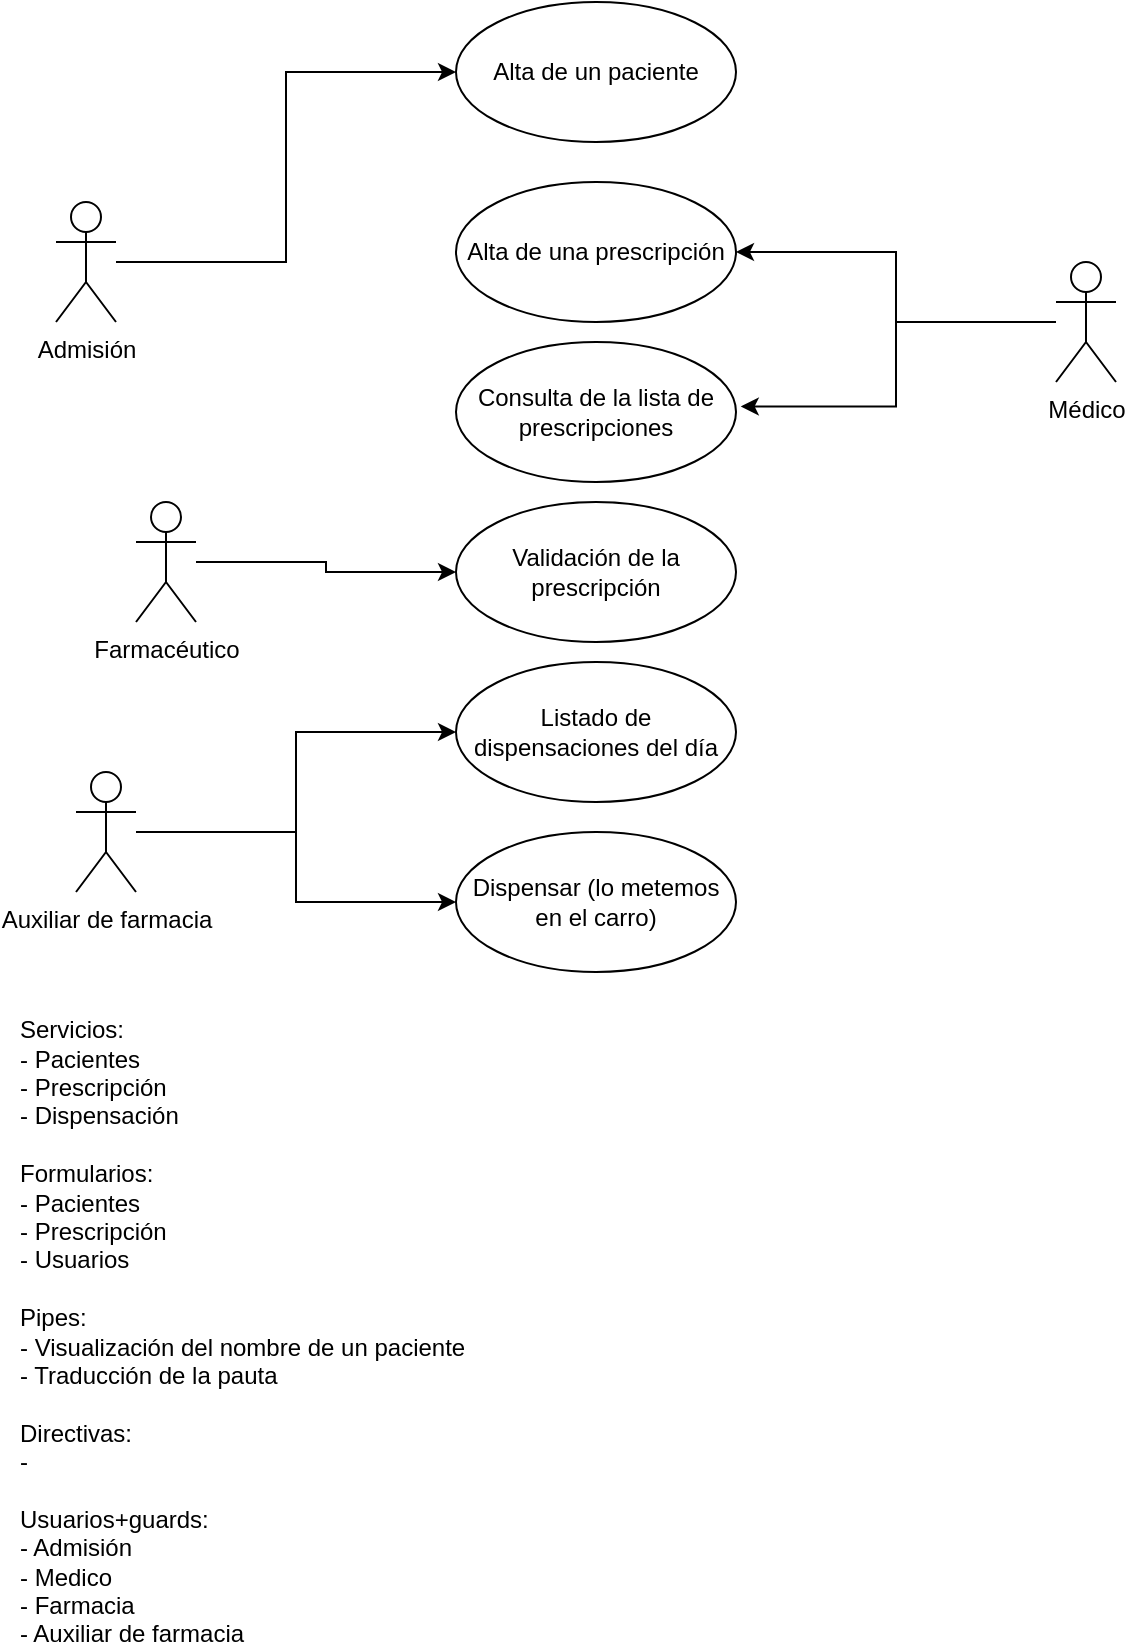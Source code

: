 <mxfile version="15.4.0" type="device"><diagram id="7FTsnZLkct44TrFYzSIT" name="Página-1"><mxGraphModel dx="826" dy="455" grid="1" gridSize="10" guides="1" tooltips="1" connect="1" arrows="1" fold="1" page="1" pageScale="1" pageWidth="827" pageHeight="1169" math="0" shadow="0"><root><mxCell id="0"/><mxCell id="1" parent="0"/><mxCell id="inG581Lcrrpxn-DZVPCe-1" value="Alta de un paciente" style="ellipse;whiteSpace=wrap;html=1;" vertex="1" parent="1"><mxGeometry x="300" y="170" width="140" height="70" as="geometry"/></mxCell><mxCell id="inG581Lcrrpxn-DZVPCe-2" value="Alta de una prescripción" style="ellipse;whiteSpace=wrap;html=1;" vertex="1" parent="1"><mxGeometry x="300" y="260" width="140" height="70" as="geometry"/></mxCell><mxCell id="inG581Lcrrpxn-DZVPCe-3" value="Validación de la prescripción" style="ellipse;whiteSpace=wrap;html=1;" vertex="1" parent="1"><mxGeometry x="300" y="420" width="140" height="70" as="geometry"/></mxCell><mxCell id="inG581Lcrrpxn-DZVPCe-4" value="Consulta de la lista de prescripciones" style="ellipse;whiteSpace=wrap;html=1;" vertex="1" parent="1"><mxGeometry x="300" y="340" width="140" height="70" as="geometry"/></mxCell><mxCell id="inG581Lcrrpxn-DZVPCe-5" value="Listado de dispensaciones del día" style="ellipse;whiteSpace=wrap;html=1;" vertex="1" parent="1"><mxGeometry x="300" y="500" width="140" height="70" as="geometry"/></mxCell><mxCell id="inG581Lcrrpxn-DZVPCe-6" value="Dispensar (lo metemos en el carro)" style="ellipse;whiteSpace=wrap;html=1;" vertex="1" parent="1"><mxGeometry x="300" y="585" width="140" height="70" as="geometry"/></mxCell><mxCell id="inG581Lcrrpxn-DZVPCe-8" style="edgeStyle=orthogonalEdgeStyle;rounded=0;orthogonalLoop=1;jettySize=auto;html=1;entryX=0;entryY=0.5;entryDx=0;entryDy=0;" edge="1" parent="1" source="inG581Lcrrpxn-DZVPCe-7" target="inG581Lcrrpxn-DZVPCe-1"><mxGeometry relative="1" as="geometry"/></mxCell><mxCell id="inG581Lcrrpxn-DZVPCe-7" value="Admisión" style="shape=umlActor;verticalLabelPosition=bottom;verticalAlign=top;html=1;" vertex="1" parent="1"><mxGeometry x="100" y="270" width="30" height="60" as="geometry"/></mxCell><mxCell id="inG581Lcrrpxn-DZVPCe-10" style="edgeStyle=orthogonalEdgeStyle;rounded=0;orthogonalLoop=1;jettySize=auto;html=1;entryX=1;entryY=0.5;entryDx=0;entryDy=0;" edge="1" parent="1" source="inG581Lcrrpxn-DZVPCe-9" target="inG581Lcrrpxn-DZVPCe-2"><mxGeometry relative="1" as="geometry"/></mxCell><mxCell id="inG581Lcrrpxn-DZVPCe-11" style="edgeStyle=orthogonalEdgeStyle;rounded=0;orthogonalLoop=1;jettySize=auto;html=1;entryX=1.017;entryY=0.46;entryDx=0;entryDy=0;entryPerimeter=0;" edge="1" parent="1" source="inG581Lcrrpxn-DZVPCe-9" target="inG581Lcrrpxn-DZVPCe-4"><mxGeometry relative="1" as="geometry"/></mxCell><mxCell id="inG581Lcrrpxn-DZVPCe-9" value="Médico" style="shape=umlActor;verticalLabelPosition=bottom;verticalAlign=top;html=1;" vertex="1" parent="1"><mxGeometry x="600" y="300" width="30" height="60" as="geometry"/></mxCell><mxCell id="inG581Lcrrpxn-DZVPCe-14" style="edgeStyle=orthogonalEdgeStyle;rounded=0;orthogonalLoop=1;jettySize=auto;html=1;" edge="1" parent="1" source="inG581Lcrrpxn-DZVPCe-12" target="inG581Lcrrpxn-DZVPCe-3"><mxGeometry relative="1" as="geometry"/></mxCell><mxCell id="inG581Lcrrpxn-DZVPCe-12" value="Farmacéutico" style="shape=umlActor;verticalLabelPosition=bottom;verticalAlign=top;html=1;" vertex="1" parent="1"><mxGeometry x="140" y="420" width="30" height="60" as="geometry"/></mxCell><mxCell id="inG581Lcrrpxn-DZVPCe-15" style="edgeStyle=orthogonalEdgeStyle;rounded=0;orthogonalLoop=1;jettySize=auto;html=1;" edge="1" parent="1" source="inG581Lcrrpxn-DZVPCe-13" target="inG581Lcrrpxn-DZVPCe-5"><mxGeometry relative="1" as="geometry"/></mxCell><mxCell id="inG581Lcrrpxn-DZVPCe-16" style="edgeStyle=orthogonalEdgeStyle;rounded=0;orthogonalLoop=1;jettySize=auto;html=1;entryX=0;entryY=0.5;entryDx=0;entryDy=0;" edge="1" parent="1" source="inG581Lcrrpxn-DZVPCe-13" target="inG581Lcrrpxn-DZVPCe-6"><mxGeometry relative="1" as="geometry"/></mxCell><mxCell id="inG581Lcrrpxn-DZVPCe-13" value="Auxiliar de farmacia" style="shape=umlActor;verticalLabelPosition=bottom;verticalAlign=top;html=1;" vertex="1" parent="1"><mxGeometry x="110" y="555" width="30" height="60" as="geometry"/></mxCell><mxCell id="inG581Lcrrpxn-DZVPCe-17" value="Servicios:&lt;br&gt;- Pacientes&lt;br&gt;- Prescripción&lt;br&gt;- Dispensación&lt;br&gt;&lt;br&gt;Formularios:&lt;br&gt;- Pacientes&lt;br&gt;- Prescripción&lt;br&gt;- Usuarios&lt;br&gt;&lt;br&gt;Pipes:&lt;br&gt;- Visualización del nombre de un paciente&lt;br&gt;- Traducción de la pauta&lt;br&gt;&lt;br&gt;Directivas:&lt;br&gt;-&amp;nbsp;&lt;br&gt;&lt;br&gt;Usuarios+guards:&lt;br&gt;- Admisión&lt;br&gt;- Medico&lt;br&gt;- Farmacia&lt;br&gt;- Auxiliar de farmacia" style="text;html=1;strokeColor=none;fillColor=none;align=left;verticalAlign=middle;whiteSpace=wrap;rounded=0;" vertex="1" parent="1"><mxGeometry x="80" y="820" width="400" height="30" as="geometry"/></mxCell></root></mxGraphModel></diagram></mxfile>